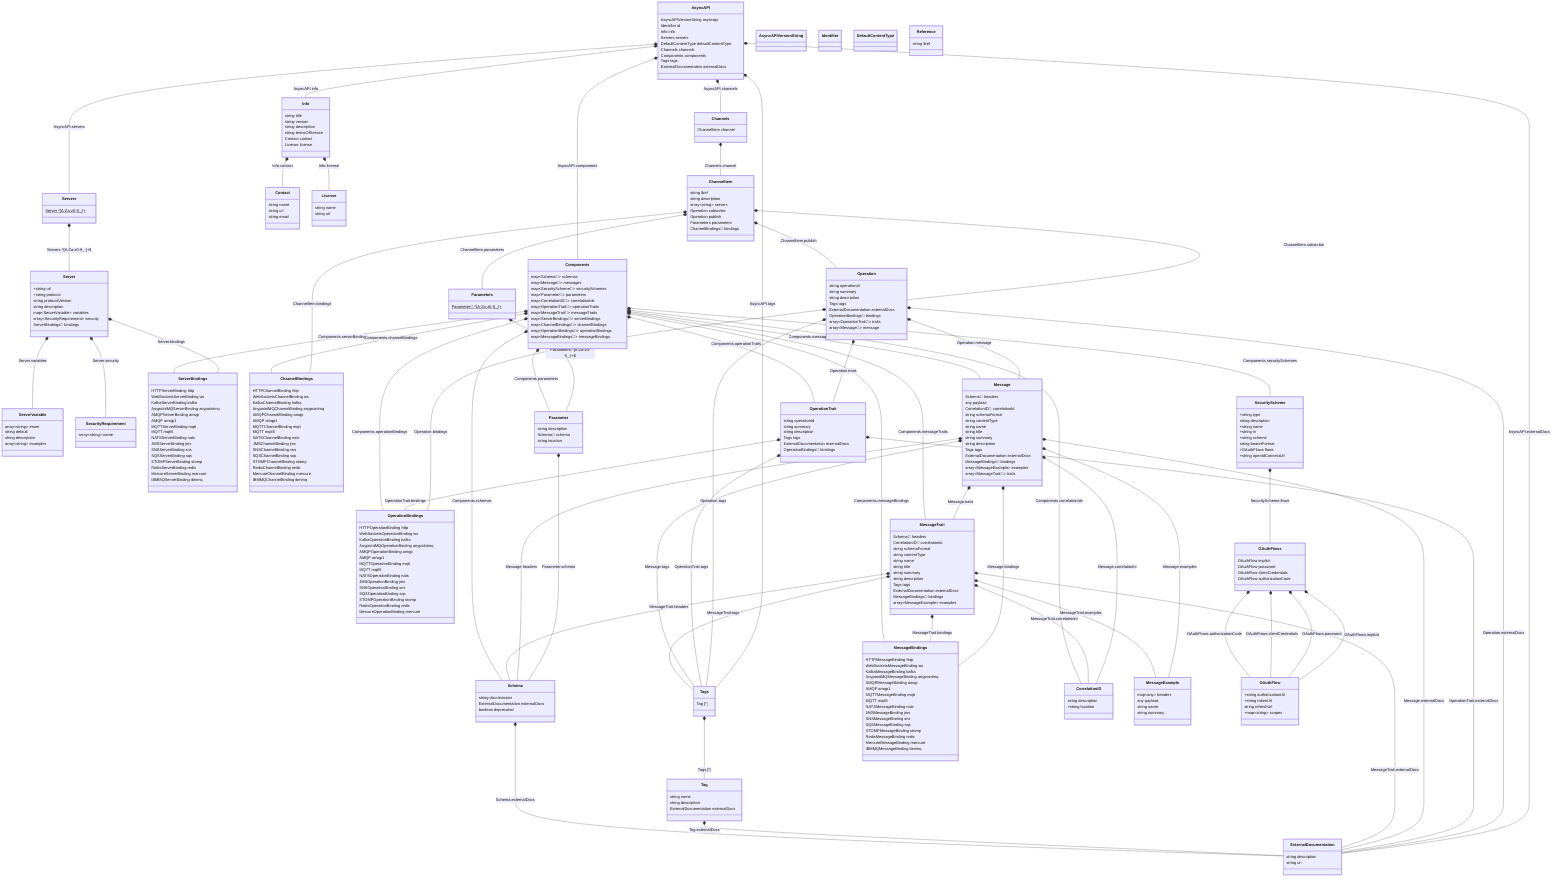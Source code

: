 classDiagram
  class AsyncAPI:::AsyncAPI {
    AsyncAPIVersionString asyncapi
    Identifier id
    Info info
    Servers servers
    DefaultContentType defaultContentType
    Channels channels
    Components components
    Tags tags
    ExternalDocumentation externalDocs
  }
  AsyncAPI *-- Info : AsyncAPI.info
  AsyncAPI *-- Servers : AsyncAPI.servers
  AsyncAPI *-- Channels : AsyncAPI.channels
  AsyncAPI *-- Components : AsyncAPI.components
  AsyncAPI *-- Tags : AsyncAPI.tags
  AsyncAPI *-- ExternalDocumentation : AsyncAPI.externalDocs

  class AsyncAPIVersionString:::AsyncAPIVersionString {
  }

  class Identifier:::Identifier {
  }

  class Info:::Info {
    string title
    string version
    string description
    string termsOfService
    Contact contact
    License license
  }
  Info *-- Contact : Info.contact
  Info *-- License : Info.license

  class Contact:::Contact {
    string name
    string url
    string email
  }

  class License:::License {
    string name
    string url
  }

  class Servers:::Servers {
    Server ^[A-Za-z0-9_\-]+$
  }
  Servers *-- Server : Servers.^[A-Za-z0-9_\-]+$

  class Server:::Server {
    +string url
    +string protocol
    string protocolVersion
    string description
    map~ServerVariable~ variables
    array~SecurityRequirement~ security
    ServerBindings🔗 bindings
  }
  Server *-- ServerVariable : Server.variables
  Server *-- SecurityRequirement : Server.security
  Server *-- ServerBindings : Server.bindings

  class ServerVariable:::ServerVariable {
    array~string~ enum
    string default
    string description
    array~string~ examples
  }

  class DefaultContentType:::DefaultContentType {
  }

  class Channels:::Channels {
    ChannelItem channel
  }
  Channels *-- ChannelItem : Channels.channel

  class ChannelItem:::ChannelItem {
    string $ref
    string description
    array~string~ servers
    Operation subscribe
    Operation publish
    Parameters parameters
    ChannelBindings🔗 bindings
  }
  ChannelItem *-- Operation : ChannelItem.subscribe
  ChannelItem *-- Operation : ChannelItem.publish
  ChannelItem *-- Parameters : ChannelItem.parameters
  ChannelItem *-- ChannelBindings : ChannelItem.bindings

  class Operation:::Operation {
    string operationId
    string summary
    string description
    Tags tags
    ExternalDocumentation externalDocs
    OperationBindings🔗 bindings
    array~OperationTrait🔗~ traits
    array~Message🔗~ message
  }
  Operation *-- Tags : Operation.tags
  Operation *-- ExternalDocumentation : Operation.externalDocs
  Operation *-- OperationBindings : Operation.bindings
  Operation *-- OperationTrait : Operation.traits
  Operation *-- Message : Operation.message

  class OperationTrait:::OperationTrait {
    string operationId
    string summary
    string description
    Tags tags
    ExternalDocumentation externalDocs
    OperationBindings🔗 bindings
  }
  OperationTrait *-- Tags : OperationTrait.tags
  OperationTrait *-- ExternalDocumentation : OperationTrait.externalDocs
  OperationTrait *-- OperationBindings : OperationTrait.bindings

  class Parameters:::Parameters {
    Parameter🔗 ^[A-Za-z0-9_\-]+$
  }
  Parameters *-- Parameter : Parameters.^[A-Za-z0-9_\-]+$

  class Parameter:::Parameter {
    string description
    Schema🔗 schema
    string location
  }
  Parameter *-- Schema : Parameter.schema

  class ServerBindings:::ServerBindings {
    HTTPServerBinding http
    WebSocketsServerBinding ws
    KafkaServerBinding kafka
    AnypointMQServerBinding anypointmq
    AMQPServerBinding amqp
    AMQP amqp1
    MQTTServerBinding mqtt
    MQTT mqtt5
    NATSServerBinding nats
    JMSServerBinding jms
    SNSServerBinding sns
    SQSServerBinding sqs
    STOMPServerBinding stomp
    RedisServerBinding redis
    MercureServerBinding mercure
    IBMMQServerBinding ibmmq
  }

  class ChannelBindings:::ChannelBindings {
    HTTPChannelBinding http
    WebSocketsChannelBinding ws
    KafkaChannelBinding kafka
    AnypointMQChannelBinding anypointmq
    AMQPChannelBinding amqp
    AMQP amqp1
    MQTTChannelBinding mqtt
    MQTT mqtt5
    NATSChannelBinding nats
    JMSChannelBinding jms
    SNSChannelBinding sns
    SQSChannelBinding sqs
    STOMPChannelBinding stomp
    RedisChannelBinding redis
    MercureChannelBinding mercure
    IBMMQChannelBinding ibmmq
  }

  class OperationBindings:::OperationBindings {
    HTTPOperationBinding http
    WebSocketsOperationBinding ws
    KafkaOperationBinding kafka
    AnypointMQOperationBinding anypointmq
    AMQPOperationBinding amqp
    AMQP amqp1
    MQTTOperationBinding mqtt
    MQTT mqtt5
    NATSOperationBinding nats
    JMSOperationBinding jms
    SNSOperationBinding sns
    SQSOperationBinding sqs
    STOMPOperationBinding stomp
    RedisOperationBinding redis
    MercureOperationBinding mercure
  }

  class MessageBindings:::MessageBindings {
    HTTPMessageBinding http
    WebSocketsMessageBinding ws
    KafkaMessageBinding kafka
    AnypointMQMessageBinding anypointmq
    AMQPMessageBinding amqp
    AMQP amqp1
    MQTTMessageBinding mqtt
    MQTT mqtt5
    NATSMessageBinding nats
    JMSMessageBinding jms
    SNSMessageBinding sns
    SQSMessageBinding sqs
    STOMPMessageBinding stomp
    RedisMessageBinding redis
    MercureMessageBinding mercure
    IBMMQMessageBinding ibmmq
  }

  class Message:::Message {
    Schema🔗 headers
    any payload
    CorrelationID🔗 correlationId
    string schemaFormat
    string contentType
    string name
    string title
    string summary
    string description
    Tags tags
    ExternalDocumentation externalDocs
    MessageBindings🔗 bindings
    array~MessageExample~ examples
    array~MessageTrait🔗~ traits
  }
  Message *-- Schema : Message.headers
  Message *-- CorrelationID : Message.correlationId
  Message *-- Tags : Message.tags
  Message *-- ExternalDocumentation : Message.externalDocs
  Message *-- MessageBindings : Message.bindings
  Message *-- MessageExample : Message.examples
  Message *-- MessageTrait : Message.traits

  class MessageTrait:::MessageTrait {
    Schema🔗 headers
    CorrelationID🔗 correlationId
    string schemaFormat
    string contentType
    string name
    string title
    string summary
    string description
    Tags tags
    ExternalDocumentation externalDocs
    MessageBindings🔗 bindings
    array~MessageExample~ examples
  }
  MessageTrait *-- Schema : MessageTrait.headers
  MessageTrait *-- CorrelationID : MessageTrait.correlationId
  MessageTrait *-- Tags : MessageTrait.tags
  MessageTrait *-- ExternalDocumentation : MessageTrait.externalDocs
  MessageTrait *-- MessageBindings : MessageTrait.bindings
  MessageTrait *-- MessageExample : MessageTrait.examples

  class MessageExample:::MessageExample {
    map~any~ headers
    any payload
    string name
    string summary
  }

  class Tags:::Tags {
    Tag [*]
  }
  Tags *-- Tag : Tags.[*]

  class Tag:::Tag {
    string name
    string description
    ExternalDocumentation externalDocs
  }
  Tag *-- ExternalDocumentation : Tag.externalDocs

  class ExternalDocumentation:::ExternalDocumentation {
    string description
    string url
  }

  class Reference:::Reference {
    string $ref
  }

  class Components:::Components {
    map~Schema🔗~ schemas
    map~Message🔗~ messages
    map~SecurityScheme🔗~ securitySchemes
    map~Parameter🔗~ parameters
    map~CorrelationID🔗~ correlationIds
    map~OperationTrait🔗~ operationTraits
    map~MessageTrait🔗~ messageTraits
    map~ServerBindings🔗~ serverBindings
    map~ChannelBindings🔗~ channelBindings
    map~OperationBindings🔗~ operationBindings
    map~MessageBindings🔗~ messageBindings
  }
  Components *-- Schema : Components.schemas
  Components *-- Message : Components.messages
  Components *-- SecurityScheme : Components.securitySchemes
  Components *-- Parameter : Components.parameters
  Components *-- CorrelationID : Components.correlationIds
  Components *-- OperationTrait : Components.operationTraits
  Components *-- MessageTrait : Components.messageTraits
  Components *-- ServerBindings : Components.serverBindings
  Components *-- ChannelBindings : Components.channelBindings
  Components *-- OperationBindings : Components.operationBindings
  Components *-- MessageBindings : Components.messageBindings

  class Schema:::Schema {
    string discriminator
    ExternalDocumentation externalDocs
    boolean deprecated
  }
  Schema *-- ExternalDocumentation : Schema.externalDocs

  class SecurityScheme:::SecurityScheme {
    +string type
    string description
    +string name
    +string in
    +string scheme
    string bearerFormat
    +OAuthFlows flows
    +string openIdConnectUrl
  }
  SecurityScheme *-- OAuthFlows : SecurityScheme.flows

  class OAuthFlows:::OAuthFlows {
    OAuthFlow implicit
    OAuthFlow password
    OAuthFlow clientCredentials
    OAuthFlow authorizationCode
  }
  OAuthFlows *-- OAuthFlow : OAuthFlows.implicit
  OAuthFlows *-- OAuthFlow : OAuthFlows.password
  OAuthFlows *-- OAuthFlow : OAuthFlows.clientCredentials
  OAuthFlows *-- OAuthFlow : OAuthFlows.authorizationCode

  class OAuthFlow:::OAuthFlow {
    +string authorizationUrl
    +string tokenUrl
    string refreshUrl
    +map~string~ scopes
  }

  class SecurityRequirement:::SecurityRequirement {
    array~string~ name
  }

  class CorrelationID:::CorrelationID {
    string description
    +string location
  }